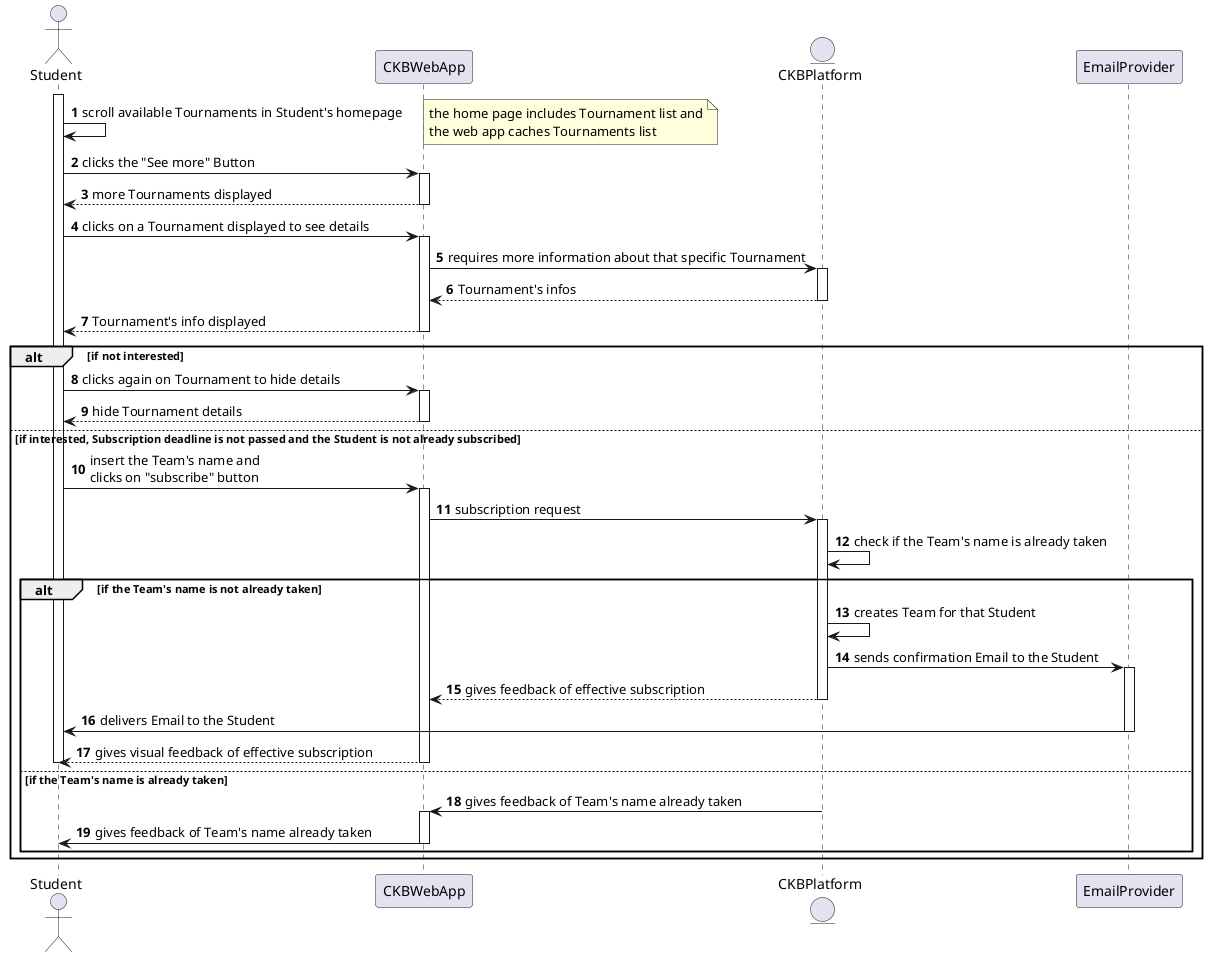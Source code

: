 @startuml

autonumber
actor Student as S
participant CKBWebApp as A
entity CKBPlatform as P
participant EmailProvider as E

activate S
S->S: scroll available Tournaments in Student's homepage
note right
    the home page includes Tournament list and
    the web app caches Tournaments list
end note
S->A: clicks the "See more" Button
activate A
S<---A: more Tournaments displayed
deactivate A
S->A: clicks on a Tournament displayed to see details
activate A
A->P: requires more information about that specific Tournament
activate P
A<---P: Tournament's infos
deactivate P
S<---A: Tournament's info displayed
deactivate A

alt if not interested
    S->A: clicks again on Tournament to hide details
    activate A
    S<---A: hide Tournament details
    deactivate A
else if interested, Subscription deadline is not passed and the Student is not already subscribed
    S->A: insert the Team's name and\nclicks on "subscribe" button
    activate A
    A->P: subscription request
    activate P
    P->P: check if the Team's name is already taken
    alt if the Team's name is not already taken
        P->P: creates Team for that Student
        P->E: sends confirmation Email to the Student
        activate E
        A<---P: gives feedback of effective subscription
        deactivate P
        E->S: delivers Email to the Student
        deactivate E
        S<---A: gives visual feedback of effective subscription
        deactivate A
        deactivate S
    else if the Team's name is already taken
        P->A: gives feedback of Team's name already taken
        activate A
        A->S: gives feedback of Team's name already taken
        deactivate P
        deactivate A
    end
end
@enduml
